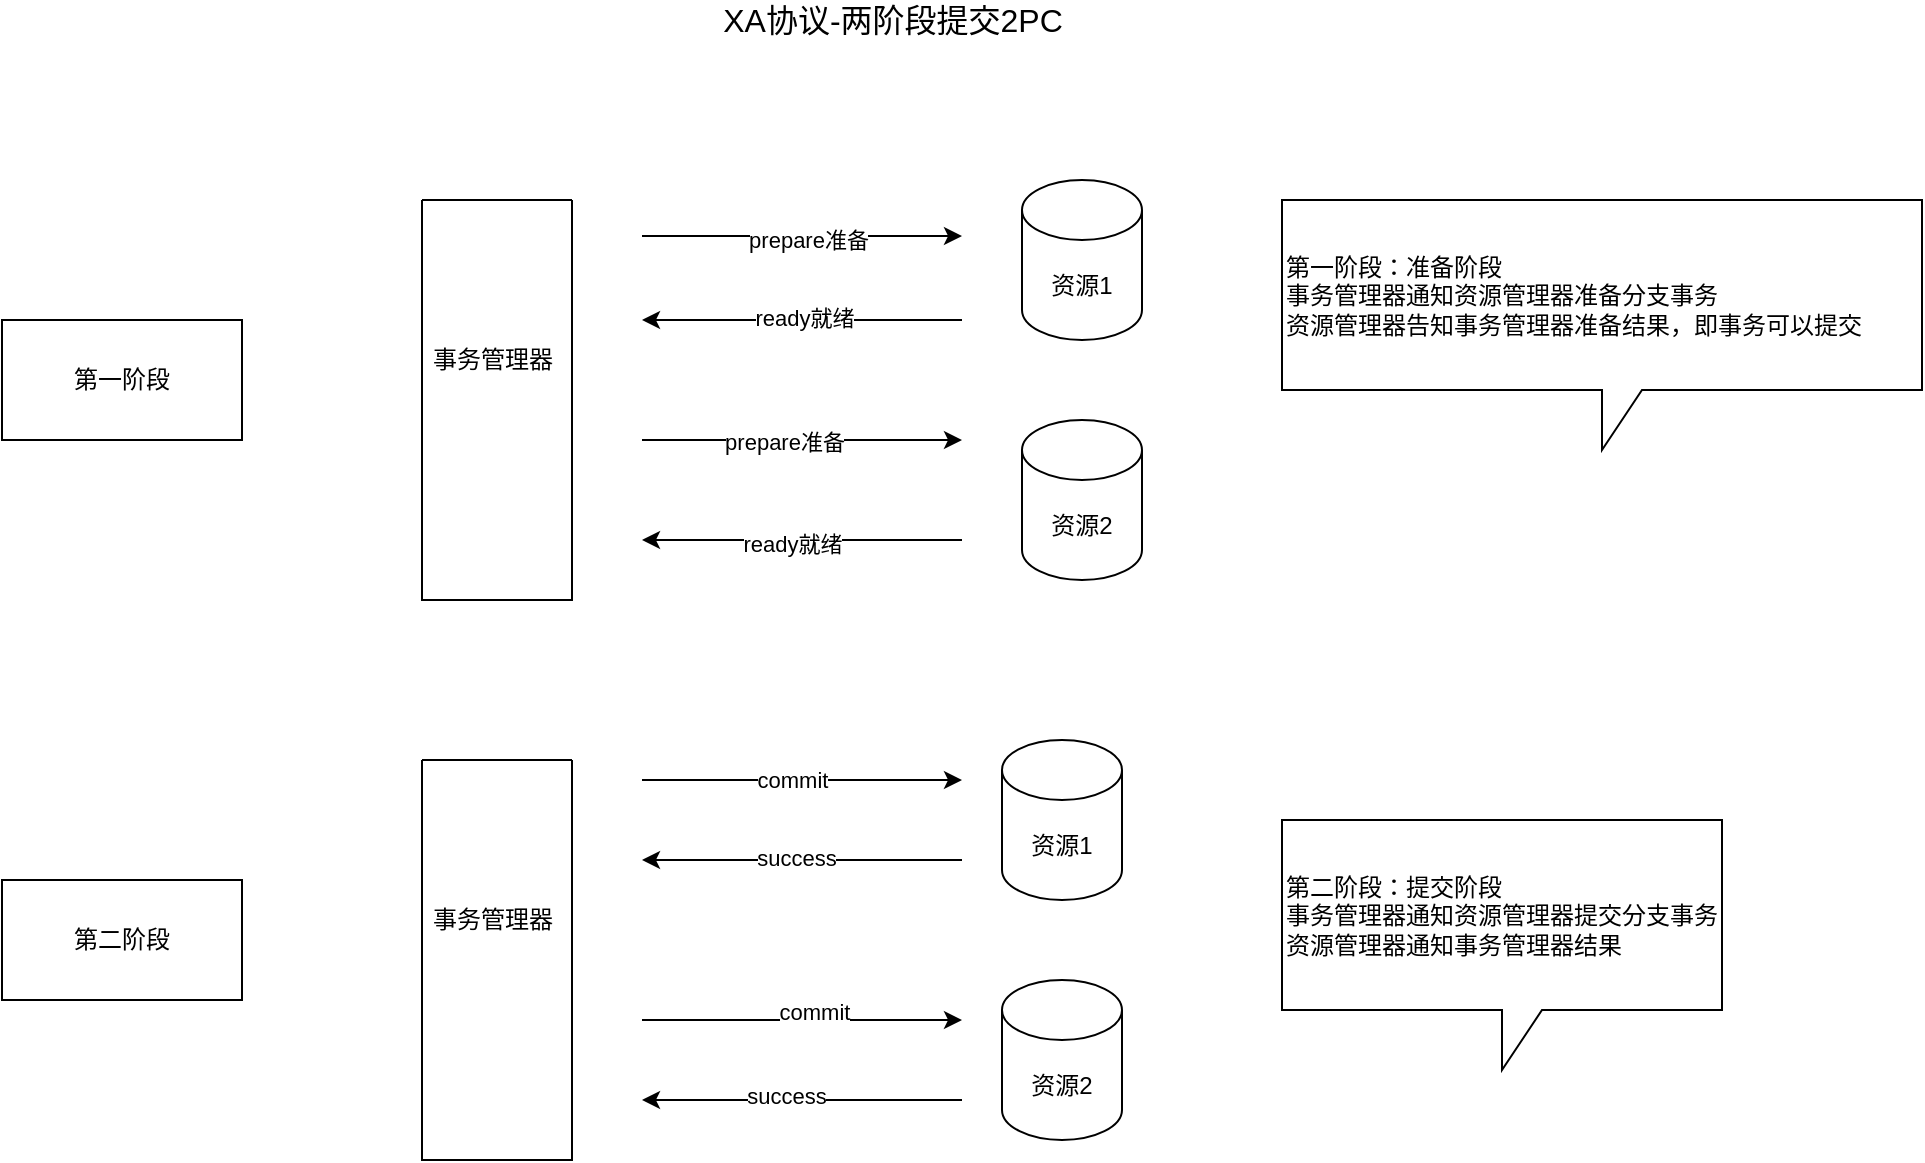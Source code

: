 <mxfile version="14.9.8" type="github">
  <diagram id="C5RBs43oDa-KdzZeNtuy" name="Page-1">
    <mxGraphModel dx="1426" dy="794" grid="1" gridSize="10" guides="1" tooltips="1" connect="1" arrows="1" fold="1" page="1" pageScale="1" pageWidth="827" pageHeight="1169" math="0" shadow="0">
      <root>
        <mxCell id="WIyWlLk6GJQsqaUBKTNV-0" />
        <mxCell id="WIyWlLk6GJQsqaUBKTNV-1" parent="WIyWlLk6GJQsqaUBKTNV-0" />
        <mxCell id="17ehM4VNIjTi_3pfC2e5-3" value="" style="swimlane;startSize=0;" vertex="1" parent="WIyWlLk6GJQsqaUBKTNV-1">
          <mxGeometry x="250" y="150" width="75" height="200" as="geometry" />
        </mxCell>
        <mxCell id="17ehM4VNIjTi_3pfC2e5-4" value="事务管理器" style="text;html=1;align=center;verticalAlign=middle;resizable=0;points=[];autosize=1;strokeColor=none;" vertex="1" parent="17ehM4VNIjTi_3pfC2e5-3">
          <mxGeometry x="-5" y="70" width="80" height="20" as="geometry" />
        </mxCell>
        <mxCell id="17ehM4VNIjTi_3pfC2e5-5" value="" style="swimlane;startSize=0;" vertex="1" parent="WIyWlLk6GJQsqaUBKTNV-1">
          <mxGeometry x="250" y="430" width="75" height="200" as="geometry" />
        </mxCell>
        <mxCell id="17ehM4VNIjTi_3pfC2e5-6" value="事务管理器" style="text;html=1;align=center;verticalAlign=middle;resizable=0;points=[];autosize=1;strokeColor=none;" vertex="1" parent="17ehM4VNIjTi_3pfC2e5-5">
          <mxGeometry x="-5" y="70" width="80" height="20" as="geometry" />
        </mxCell>
        <mxCell id="17ehM4VNIjTi_3pfC2e5-8" value="第一阶段" style="rounded=0;whiteSpace=wrap;html=1;" vertex="1" parent="WIyWlLk6GJQsqaUBKTNV-1">
          <mxGeometry x="40" y="210" width="120" height="60" as="geometry" />
        </mxCell>
        <mxCell id="17ehM4VNIjTi_3pfC2e5-9" value="第二阶段" style="rounded=0;whiteSpace=wrap;html=1;" vertex="1" parent="WIyWlLk6GJQsqaUBKTNV-1">
          <mxGeometry x="40" y="490" width="120" height="60" as="geometry" />
        </mxCell>
        <mxCell id="17ehM4VNIjTi_3pfC2e5-10" value="&lt;font style=&quot;font-size: 16px&quot;&gt;XA协议-两阶段提交2PC&lt;/font&gt;" style="text;html=1;align=center;verticalAlign=middle;resizable=0;points=[];autosize=1;strokeColor=none;" vertex="1" parent="WIyWlLk6GJQsqaUBKTNV-1">
          <mxGeometry x="390" y="50" width="190" height="20" as="geometry" />
        </mxCell>
        <mxCell id="17ehM4VNIjTi_3pfC2e5-11" value="资源1" style="shape=cylinder3;whiteSpace=wrap;html=1;boundedLbl=1;backgroundOutline=1;size=15;" vertex="1" parent="WIyWlLk6GJQsqaUBKTNV-1">
          <mxGeometry x="550" y="140" width="60" height="80" as="geometry" />
        </mxCell>
        <mxCell id="17ehM4VNIjTi_3pfC2e5-12" value="资源2" style="shape=cylinder3;whiteSpace=wrap;html=1;boundedLbl=1;backgroundOutline=1;size=15;" vertex="1" parent="WIyWlLk6GJQsqaUBKTNV-1">
          <mxGeometry x="550" y="260" width="60" height="80" as="geometry" />
        </mxCell>
        <mxCell id="17ehM4VNIjTi_3pfC2e5-13" value="资源1" style="shape=cylinder3;whiteSpace=wrap;html=1;boundedLbl=1;backgroundOutline=1;size=15;" vertex="1" parent="WIyWlLk6GJQsqaUBKTNV-1">
          <mxGeometry x="540" y="420" width="60" height="80" as="geometry" />
        </mxCell>
        <mxCell id="17ehM4VNIjTi_3pfC2e5-14" value="资源2" style="shape=cylinder3;whiteSpace=wrap;html=1;boundedLbl=1;backgroundOutline=1;size=15;" vertex="1" parent="WIyWlLk6GJQsqaUBKTNV-1">
          <mxGeometry x="540" y="540" width="60" height="80" as="geometry" />
        </mxCell>
        <mxCell id="17ehM4VNIjTi_3pfC2e5-15" value="" style="endArrow=classic;html=1;" edge="1" parent="WIyWlLk6GJQsqaUBKTNV-1">
          <mxGeometry width="50" height="50" relative="1" as="geometry">
            <mxPoint x="360" y="168" as="sourcePoint" />
            <mxPoint x="520" y="168" as="targetPoint" />
          </mxGeometry>
        </mxCell>
        <mxCell id="17ehM4VNIjTi_3pfC2e5-24" value="prepare准备" style="edgeLabel;html=1;align=center;verticalAlign=middle;resizable=0;points=[];" vertex="1" connectable="0" parent="17ehM4VNIjTi_3pfC2e5-15">
          <mxGeometry x="0.037" y="-2" relative="1" as="geometry">
            <mxPoint as="offset" />
          </mxGeometry>
        </mxCell>
        <mxCell id="17ehM4VNIjTi_3pfC2e5-16" value="" style="endArrow=classic;html=1;" edge="1" parent="WIyWlLk6GJQsqaUBKTNV-1">
          <mxGeometry width="50" height="50" relative="1" as="geometry">
            <mxPoint x="360" y="560" as="sourcePoint" />
            <mxPoint x="520" y="560" as="targetPoint" />
          </mxGeometry>
        </mxCell>
        <mxCell id="17ehM4VNIjTi_3pfC2e5-19" value="commit" style="edgeLabel;html=1;align=center;verticalAlign=middle;resizable=0;points=[];" vertex="1" connectable="0" parent="17ehM4VNIjTi_3pfC2e5-16">
          <mxGeometry x="0.075" y="4" relative="1" as="geometry">
            <mxPoint as="offset" />
          </mxGeometry>
        </mxCell>
        <mxCell id="17ehM4VNIjTi_3pfC2e5-17" value="" style="endArrow=classic;html=1;" edge="1" parent="WIyWlLk6GJQsqaUBKTNV-1">
          <mxGeometry width="50" height="50" relative="1" as="geometry">
            <mxPoint x="360" y="440" as="sourcePoint" />
            <mxPoint x="520" y="440" as="targetPoint" />
          </mxGeometry>
        </mxCell>
        <mxCell id="17ehM4VNIjTi_3pfC2e5-29" value="commit" style="edgeLabel;html=1;align=center;verticalAlign=middle;resizable=0;points=[];" vertex="1" connectable="0" parent="17ehM4VNIjTi_3pfC2e5-17">
          <mxGeometry x="-0.062" relative="1" as="geometry">
            <mxPoint as="offset" />
          </mxGeometry>
        </mxCell>
        <mxCell id="17ehM4VNIjTi_3pfC2e5-18" value="" style="endArrow=classic;html=1;" edge="1" parent="WIyWlLk6GJQsqaUBKTNV-1">
          <mxGeometry width="50" height="50" relative="1" as="geometry">
            <mxPoint x="360" y="270" as="sourcePoint" />
            <mxPoint x="520" y="270" as="targetPoint" />
          </mxGeometry>
        </mxCell>
        <mxCell id="17ehM4VNIjTi_3pfC2e5-27" value="prepare准备" style="edgeLabel;html=1;align=center;verticalAlign=middle;resizable=0;points=[];" vertex="1" connectable="0" parent="17ehM4VNIjTi_3pfC2e5-18">
          <mxGeometry x="-0.113" y="-1" relative="1" as="geometry">
            <mxPoint as="offset" />
          </mxGeometry>
        </mxCell>
        <mxCell id="17ehM4VNIjTi_3pfC2e5-20" value="" style="endArrow=classic;html=1;" edge="1" parent="WIyWlLk6GJQsqaUBKTNV-1">
          <mxGeometry width="50" height="50" relative="1" as="geometry">
            <mxPoint x="520" y="320" as="sourcePoint" />
            <mxPoint x="360" y="320" as="targetPoint" />
          </mxGeometry>
        </mxCell>
        <mxCell id="17ehM4VNIjTi_3pfC2e5-28" value="ready就绪" style="edgeLabel;html=1;align=center;verticalAlign=middle;resizable=0;points=[];" vertex="1" connectable="0" parent="17ehM4VNIjTi_3pfC2e5-20">
          <mxGeometry x="0.062" y="2" relative="1" as="geometry">
            <mxPoint as="offset" />
          </mxGeometry>
        </mxCell>
        <mxCell id="17ehM4VNIjTi_3pfC2e5-21" value="" style="endArrow=classic;html=1;" edge="1" parent="WIyWlLk6GJQsqaUBKTNV-1">
          <mxGeometry width="50" height="50" relative="1" as="geometry">
            <mxPoint x="520" y="210" as="sourcePoint" />
            <mxPoint x="360" y="210" as="targetPoint" />
          </mxGeometry>
        </mxCell>
        <mxCell id="17ehM4VNIjTi_3pfC2e5-25" value="ready就绪" style="edgeLabel;html=1;align=center;verticalAlign=middle;resizable=0;points=[];" vertex="1" connectable="0" parent="17ehM4VNIjTi_3pfC2e5-21">
          <mxGeometry x="-0.013" y="-1" relative="1" as="geometry">
            <mxPoint as="offset" />
          </mxGeometry>
        </mxCell>
        <mxCell id="17ehM4VNIjTi_3pfC2e5-22" value="" style="endArrow=classic;html=1;" edge="1" parent="WIyWlLk6GJQsqaUBKTNV-1">
          <mxGeometry width="50" height="50" relative="1" as="geometry">
            <mxPoint x="520" y="480" as="sourcePoint" />
            <mxPoint x="360" y="480" as="targetPoint" />
          </mxGeometry>
        </mxCell>
        <mxCell id="17ehM4VNIjTi_3pfC2e5-30" value="success" style="edgeLabel;html=1;align=center;verticalAlign=middle;resizable=0;points=[];" vertex="1" connectable="0" parent="17ehM4VNIjTi_3pfC2e5-22">
          <mxGeometry x="0.037" y="-1" relative="1" as="geometry">
            <mxPoint as="offset" />
          </mxGeometry>
        </mxCell>
        <mxCell id="17ehM4VNIjTi_3pfC2e5-23" value="" style="endArrow=classic;html=1;" edge="1" parent="WIyWlLk6GJQsqaUBKTNV-1">
          <mxGeometry width="50" height="50" relative="1" as="geometry">
            <mxPoint x="520" y="600" as="sourcePoint" />
            <mxPoint x="360" y="600" as="targetPoint" />
          </mxGeometry>
        </mxCell>
        <mxCell id="17ehM4VNIjTi_3pfC2e5-31" value="success" style="edgeLabel;html=1;align=center;verticalAlign=middle;resizable=0;points=[];" vertex="1" connectable="0" parent="17ehM4VNIjTi_3pfC2e5-23">
          <mxGeometry x="0.1" y="-2" relative="1" as="geometry">
            <mxPoint as="offset" />
          </mxGeometry>
        </mxCell>
        <mxCell id="17ehM4VNIjTi_3pfC2e5-32" value="第一阶段：准备阶段&lt;br&gt;事务管理器通知资源管理器准备分支事务&lt;br&gt;资源管理器告知事务管理器准备结果，即事务可以提交" style="shape=callout;whiteSpace=wrap;html=1;perimeter=calloutPerimeter;align=left;" vertex="1" parent="WIyWlLk6GJQsqaUBKTNV-1">
          <mxGeometry x="680" y="150" width="320" height="125" as="geometry" />
        </mxCell>
        <mxCell id="17ehM4VNIjTi_3pfC2e5-33" value="第二阶段：提交阶段&lt;br&gt;事务管理器通知资源管理器提交分支事务&lt;br&gt;资源管理器通知事务管理器结果" style="shape=callout;whiteSpace=wrap;html=1;perimeter=calloutPerimeter;align=left;" vertex="1" parent="WIyWlLk6GJQsqaUBKTNV-1">
          <mxGeometry x="680" y="460" width="220" height="125" as="geometry" />
        </mxCell>
      </root>
    </mxGraphModel>
  </diagram>
</mxfile>
